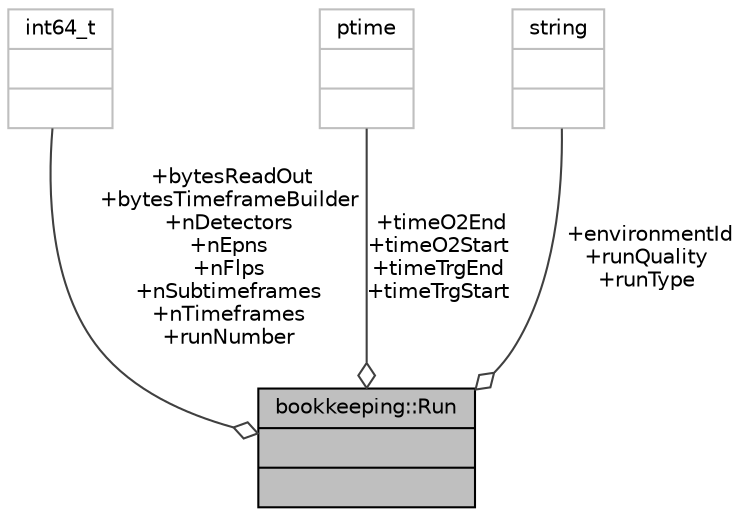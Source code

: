 digraph "bookkeeping::Run"
{
 // INTERACTIVE_SVG=YES
 // LATEX_PDF_SIZE
  bgcolor="transparent";
  edge [fontname="Helvetica",fontsize="10",labelfontname="Helvetica",labelfontsize="10"];
  node [fontname="Helvetica",fontsize="10",shape=record];
  Node1 [label="{bookkeeping::Run\n||}",height=0.2,width=0.4,color="black", fillcolor="grey75", style="filled", fontcolor="black",tooltip=" "];
  Node2 -> Node1 [color="grey25",fontsize="10",style="solid",label=" +bytesReadOut\n+bytesTimeframeBuilder\n+nDetectors\n+nEpns\n+nFlps\n+nSubtimeframes\n+nTimeframes\n+runNumber" ,arrowhead="odiamond",fontname="Helvetica"];
  Node2 [label="{int64_t\n||}",height=0.2,width=0.4,color="grey75",tooltip=" "];
  Node3 -> Node1 [color="grey25",fontsize="10",style="solid",label=" +timeO2End\n+timeO2Start\n+timeTrgEnd\n+timeTrgStart" ,arrowhead="odiamond",fontname="Helvetica"];
  Node3 [label="{ptime\n||}",height=0.2,width=0.4,color="grey75",tooltip=" "];
  Node4 -> Node1 [color="grey25",fontsize="10",style="solid",label=" +environmentId\n+runQuality\n+runType" ,arrowhead="odiamond",fontname="Helvetica"];
  Node4 [label="{string\n||}",height=0.2,width=0.4,color="grey75",tooltip=" "];
}
